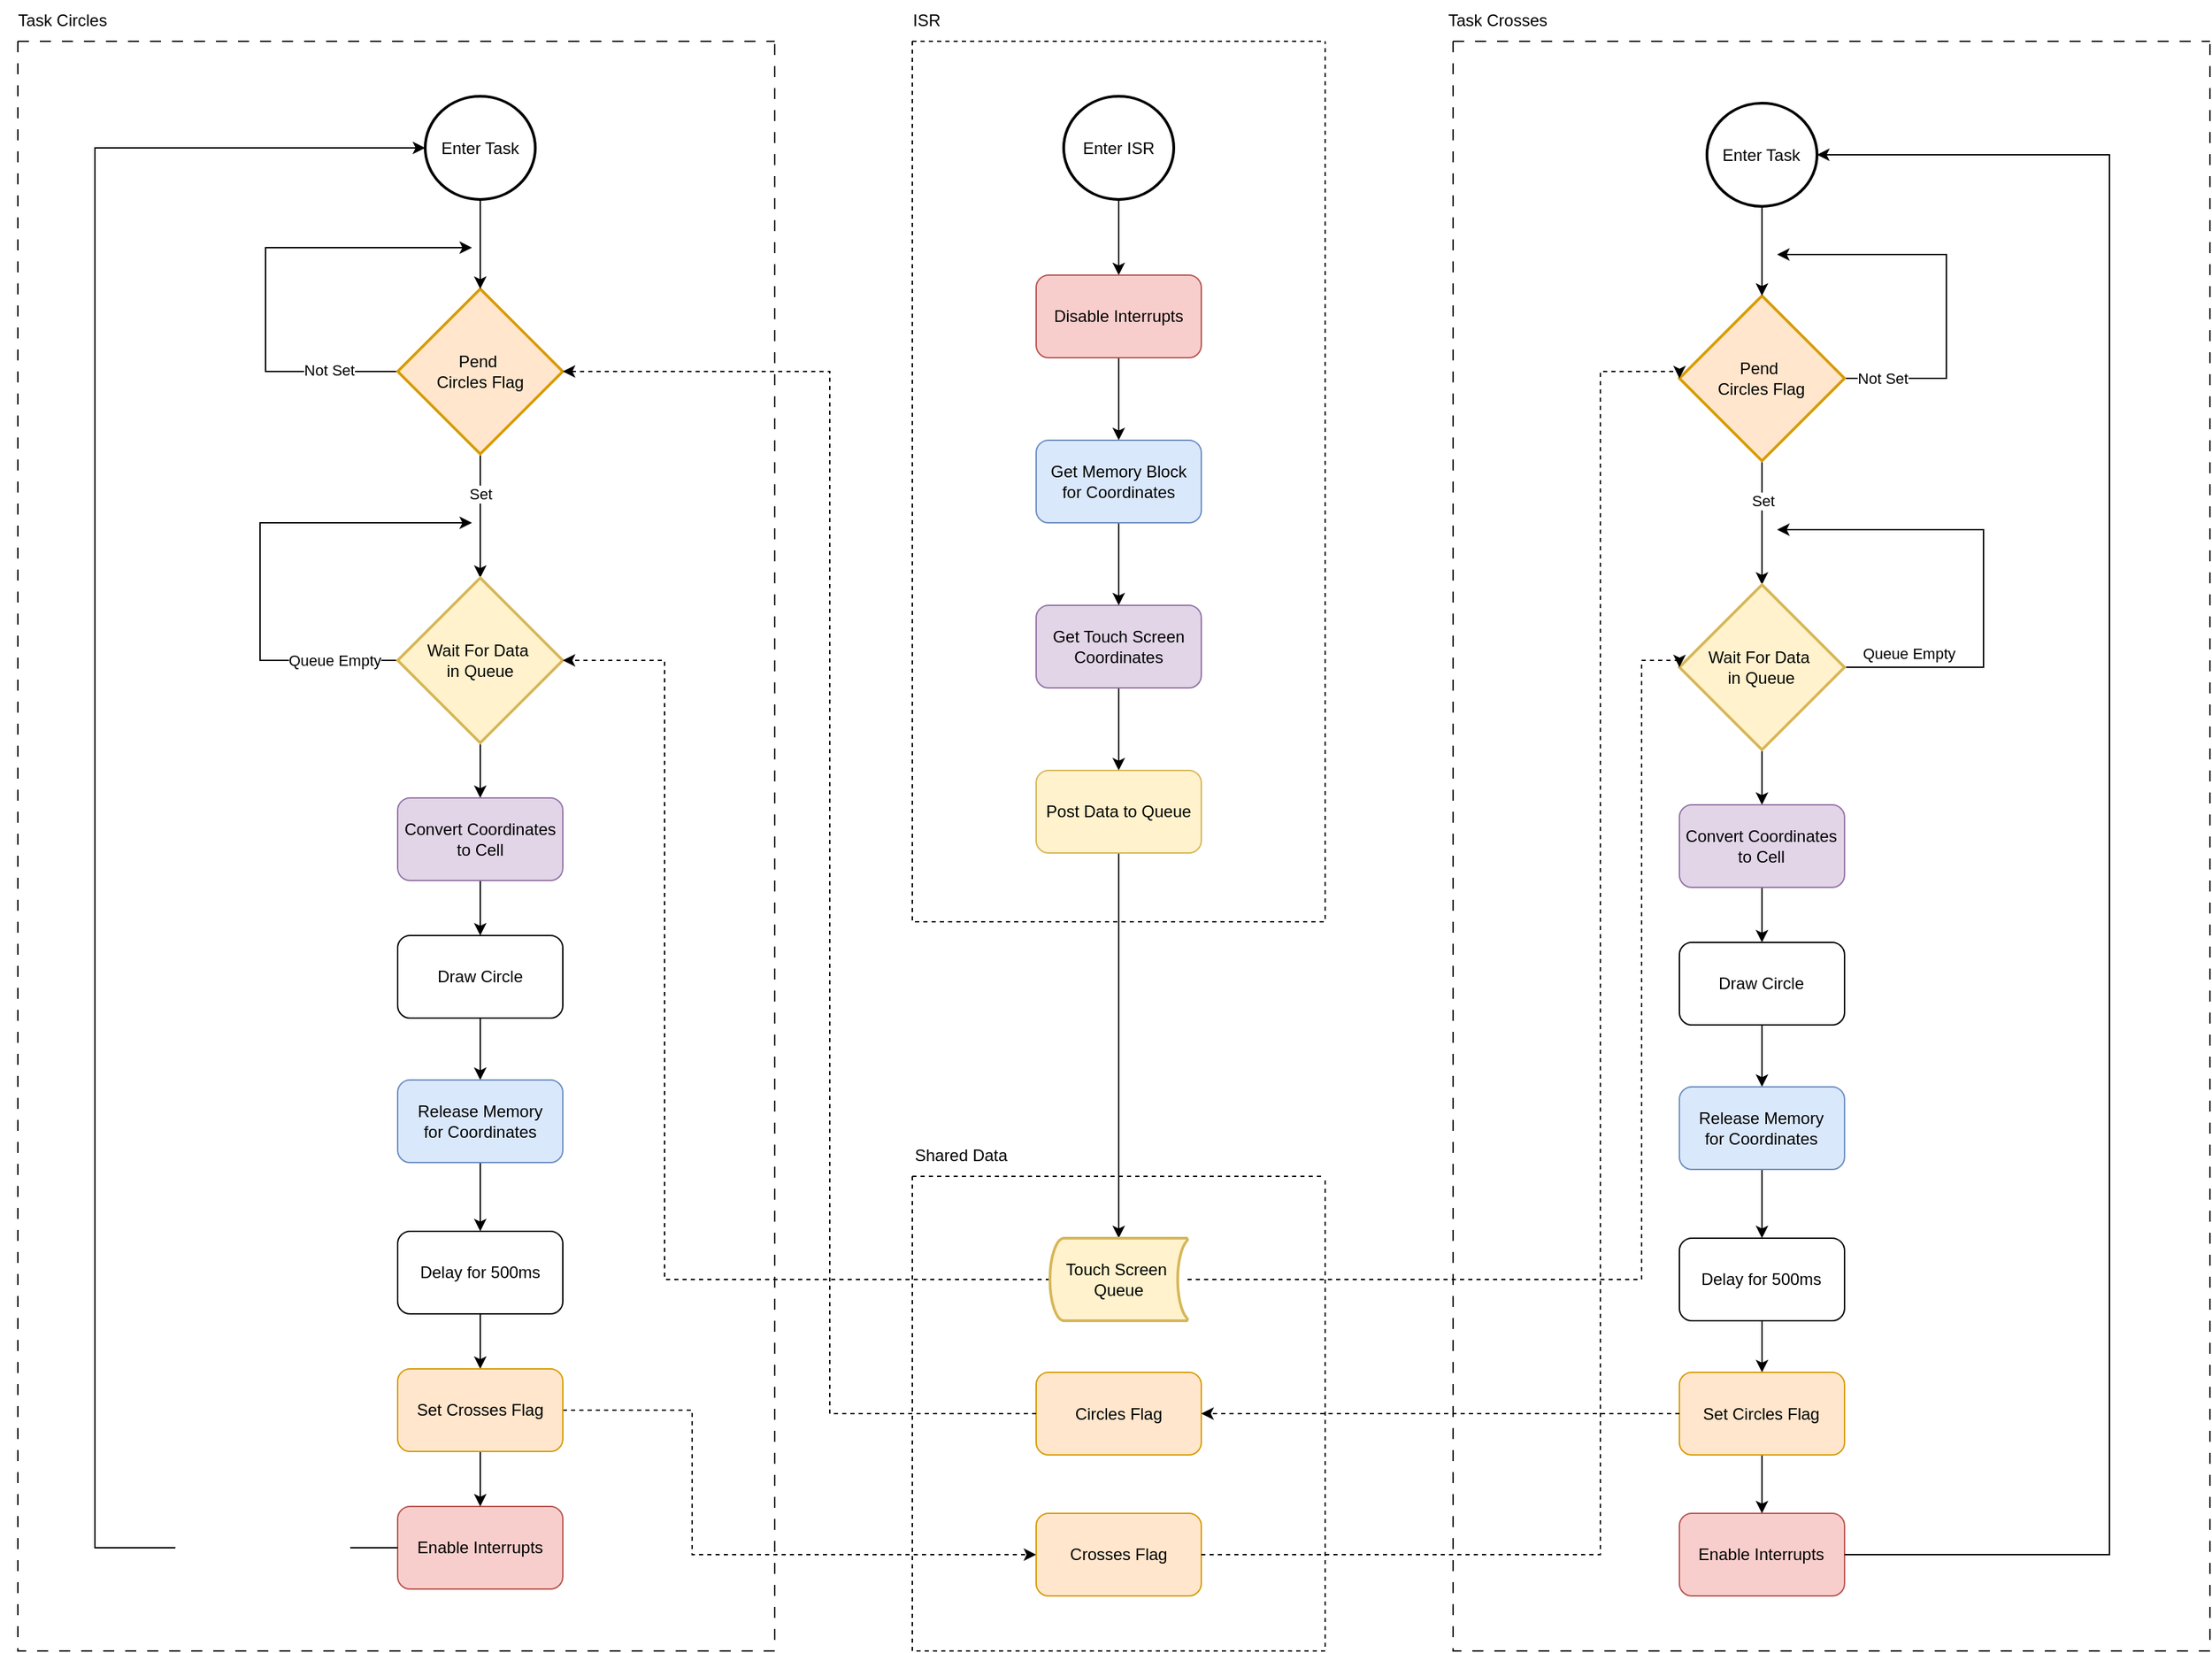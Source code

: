 <mxfile version="26.1.1">
  <diagram id="C5RBs43oDa-KdzZeNtuy" name="Page-1">
    <mxGraphModel dx="3033" dy="1209" grid="1" gridSize="10" guides="1" tooltips="1" connect="1" arrows="1" fold="1" page="1" pageScale="1" pageWidth="827" pageHeight="1169" math="0" shadow="0">
      <root>
        <mxCell id="WIyWlLk6GJQsqaUBKTNV-0" />
        <mxCell id="WIyWlLk6GJQsqaUBKTNV-1" parent="WIyWlLk6GJQsqaUBKTNV-0" />
        <mxCell id="mk76olG0EZ5WUn1r8iPk-16" style="edgeStyle=orthogonalEdgeStyle;rounded=0;orthogonalLoop=1;jettySize=auto;html=1;exitX=1;exitY=0.5;exitDx=0;exitDy=0;exitPerimeter=0;" edge="1" parent="WIyWlLk6GJQsqaUBKTNV-1">
          <mxGeometry relative="1" as="geometry">
            <mxPoint x="180" y="470" as="targetPoint" />
            <mxPoint x="240" y="560" as="sourcePoint" />
            <Array as="points">
              <mxPoint x="30" y="560" />
              <mxPoint x="30" y="470" />
            </Array>
          </mxGeometry>
        </mxCell>
        <mxCell id="mk76olG0EZ5WUn1r8iPk-17" value="Not Set" style="edgeLabel;html=1;align=center;verticalAlign=middle;resizable=0;points=[];" vertex="1" connectable="0" parent="mk76olG0EZ5WUn1r8iPk-16">
          <mxGeometry x="-0.817" relative="1" as="geometry">
            <mxPoint x="6" as="offset" />
          </mxGeometry>
        </mxCell>
        <mxCell id="mk76olG0EZ5WUn1r8iPk-91" value="Not Set" style="edgeLabel;html=1;align=center;verticalAlign=middle;resizable=0;points=[];" vertex="1" connectable="0" parent="mk76olG0EZ5WUn1r8iPk-16">
          <mxGeometry x="-0.269" y="-1" relative="1" as="geometry">
            <mxPoint as="offset" />
          </mxGeometry>
        </mxCell>
        <mxCell id="mk76olG0EZ5WUn1r8iPk-21" value="" style="edgeStyle=orthogonalEdgeStyle;rounded=0;orthogonalLoop=1;jettySize=auto;html=1;" edge="1" parent="WIyWlLk6GJQsqaUBKTNV-1" source="mk76olG0EZ5WUn1r8iPk-12" target="mk76olG0EZ5WUn1r8iPk-20">
          <mxGeometry relative="1" as="geometry" />
        </mxCell>
        <mxCell id="mk76olG0EZ5WUn1r8iPk-38" value="Set" style="edgeLabel;html=1;align=center;verticalAlign=middle;resizable=0;points=[];" vertex="1" connectable="0" parent="mk76olG0EZ5WUn1r8iPk-21">
          <mxGeometry x="-0.37" y="3" relative="1" as="geometry">
            <mxPoint x="-3" as="offset" />
          </mxGeometry>
        </mxCell>
        <mxCell id="mk76olG0EZ5WUn1r8iPk-12" value="Pend&amp;nbsp;&lt;div&gt;Circles&amp;nbsp;&lt;span style=&quot;background-color: transparent; color: light-dark(rgb(0, 0, 0), rgb(255, 255, 255));&quot;&gt;Flag&lt;/span&gt;&lt;/div&gt;" style="strokeWidth=2;html=1;shape=mxgraph.flowchart.decision;whiteSpace=wrap;fillColor=#ffe6cc;strokeColor=#d79b00;" vertex="1" parent="WIyWlLk6GJQsqaUBKTNV-1">
          <mxGeometry x="126" y="500" width="120" height="120" as="geometry" />
        </mxCell>
        <mxCell id="mk76olG0EZ5WUn1r8iPk-15" value="" style="edgeStyle=orthogonalEdgeStyle;rounded=0;orthogonalLoop=1;jettySize=auto;html=1;" edge="1" parent="WIyWlLk6GJQsqaUBKTNV-1" source="mk76olG0EZ5WUn1r8iPk-13" target="mk76olG0EZ5WUn1r8iPk-12">
          <mxGeometry relative="1" as="geometry" />
        </mxCell>
        <mxCell id="mk76olG0EZ5WUn1r8iPk-13" value="Enter Task" style="strokeWidth=2;html=1;shape=mxgraph.flowchart.start_2;whiteSpace=wrap;" vertex="1" parent="WIyWlLk6GJQsqaUBKTNV-1">
          <mxGeometry x="146" y="360" width="80" height="75" as="geometry" />
        </mxCell>
        <mxCell id="mk76olG0EZ5WUn1r8iPk-36" style="edgeStyle=orthogonalEdgeStyle;rounded=0;orthogonalLoop=1;jettySize=auto;html=1;" edge="1" parent="WIyWlLk6GJQsqaUBKTNV-1" source="mk76olG0EZ5WUn1r8iPk-20">
          <mxGeometry relative="1" as="geometry">
            <mxPoint x="180" y="670" as="targetPoint" />
            <Array as="points">
              <mxPoint x="26" y="770" />
              <mxPoint x="26" y="670" />
            </Array>
          </mxGeometry>
        </mxCell>
        <mxCell id="mk76olG0EZ5WUn1r8iPk-37" value="Queue Empty" style="edgeLabel;html=1;align=center;verticalAlign=middle;resizable=0;points=[];" vertex="1" connectable="0" parent="mk76olG0EZ5WUn1r8iPk-36">
          <mxGeometry x="-0.737" y="5" relative="1" as="geometry">
            <mxPoint y="-5" as="offset" />
          </mxGeometry>
        </mxCell>
        <mxCell id="mk76olG0EZ5WUn1r8iPk-43" value="" style="edgeStyle=orthogonalEdgeStyle;rounded=0;orthogonalLoop=1;jettySize=auto;html=1;" edge="1" parent="WIyWlLk6GJQsqaUBKTNV-1" source="mk76olG0EZ5WUn1r8iPk-20" target="mk76olG0EZ5WUn1r8iPk-42">
          <mxGeometry relative="1" as="geometry" />
        </mxCell>
        <mxCell id="mk76olG0EZ5WUn1r8iPk-20" value="Wait For Data&amp;nbsp;&lt;div&gt;in Queue&lt;/div&gt;" style="strokeWidth=2;html=1;shape=mxgraph.flowchart.decision;whiteSpace=wrap;fillColor=#fff2cc;strokeColor=#d6b656;" vertex="1" parent="WIyWlLk6GJQsqaUBKTNV-1">
          <mxGeometry x="126" y="710" width="120" height="120" as="geometry" />
        </mxCell>
        <mxCell id="mk76olG0EZ5WUn1r8iPk-28" style="edgeStyle=orthogonalEdgeStyle;rounded=0;orthogonalLoop=1;jettySize=auto;html=1;" edge="1" parent="WIyWlLk6GJQsqaUBKTNV-1" source="mk76olG0EZ5WUn1r8iPk-24" target="mk76olG0EZ5WUn1r8iPk-27">
          <mxGeometry relative="1" as="geometry" />
        </mxCell>
        <mxCell id="mk76olG0EZ5WUn1r8iPk-24" value="Enter ISR" style="strokeWidth=2;html=1;shape=mxgraph.flowchart.start_2;whiteSpace=wrap;" vertex="1" parent="WIyWlLk6GJQsqaUBKTNV-1">
          <mxGeometry x="610" y="360" width="80" height="75" as="geometry" />
        </mxCell>
        <mxCell id="mk76olG0EZ5WUn1r8iPk-47" value="" style="edgeStyle=orthogonalEdgeStyle;rounded=0;orthogonalLoop=1;jettySize=auto;html=1;" edge="1" parent="WIyWlLk6GJQsqaUBKTNV-1" source="mk76olG0EZ5WUn1r8iPk-27" target="mk76olG0EZ5WUn1r8iPk-46">
          <mxGeometry relative="1" as="geometry" />
        </mxCell>
        <mxCell id="mk76olG0EZ5WUn1r8iPk-27" value="Disable Interrupts" style="rounded=1;whiteSpace=wrap;html=1;fillColor=#f8cecc;strokeColor=#b85450;" vertex="1" parent="WIyWlLk6GJQsqaUBKTNV-1">
          <mxGeometry x="590" y="490" width="120" height="60" as="geometry" />
        </mxCell>
        <mxCell id="mk76olG0EZ5WUn1r8iPk-32" value="" style="edgeStyle=orthogonalEdgeStyle;rounded=0;orthogonalLoop=1;jettySize=auto;html=1;" edge="1" parent="WIyWlLk6GJQsqaUBKTNV-1" source="mk76olG0EZ5WUn1r8iPk-29" target="mk76olG0EZ5WUn1r8iPk-30">
          <mxGeometry relative="1" as="geometry" />
        </mxCell>
        <mxCell id="mk76olG0EZ5WUn1r8iPk-29" value="Get Touch Screen&lt;div&gt;Coordinates&lt;/div&gt;" style="rounded=1;whiteSpace=wrap;html=1;fillColor=#e1d5e7;strokeColor=#9673a6;" vertex="1" parent="WIyWlLk6GJQsqaUBKTNV-1">
          <mxGeometry x="590" y="730" width="120" height="60" as="geometry" />
        </mxCell>
        <mxCell id="mk76olG0EZ5WUn1r8iPk-33" value="" style="edgeStyle=orthogonalEdgeStyle;rounded=0;orthogonalLoop=1;jettySize=auto;html=1;" edge="1" parent="WIyWlLk6GJQsqaUBKTNV-1" source="mk76olG0EZ5WUn1r8iPk-30" target="mk76olG0EZ5WUn1r8iPk-23">
          <mxGeometry relative="1" as="geometry" />
        </mxCell>
        <mxCell id="mk76olG0EZ5WUn1r8iPk-30" value="Post Data to Queue" style="rounded=1;whiteSpace=wrap;html=1;fillColor=#fff2cc;strokeColor=#d6b656;" vertex="1" parent="WIyWlLk6GJQsqaUBKTNV-1">
          <mxGeometry x="590" y="850" width="120" height="60" as="geometry" />
        </mxCell>
        <mxCell id="mk76olG0EZ5WUn1r8iPk-45" value="" style="edgeStyle=orthogonalEdgeStyle;rounded=0;orthogonalLoop=1;jettySize=auto;html=1;" edge="1" parent="WIyWlLk6GJQsqaUBKTNV-1" source="mk76olG0EZ5WUn1r8iPk-42" target="mk76olG0EZ5WUn1r8iPk-44">
          <mxGeometry relative="1" as="geometry" />
        </mxCell>
        <mxCell id="mk76olG0EZ5WUn1r8iPk-42" value="Convert Coordinates&lt;div&gt;to Cell&lt;/div&gt;" style="rounded=1;whiteSpace=wrap;html=1;fillColor=#e1d5e7;strokeColor=#9673a6;" vertex="1" parent="WIyWlLk6GJQsqaUBKTNV-1">
          <mxGeometry x="126" y="870" width="120" height="60" as="geometry" />
        </mxCell>
        <mxCell id="mk76olG0EZ5WUn1r8iPk-52" value="" style="edgeStyle=orthogonalEdgeStyle;rounded=0;orthogonalLoop=1;jettySize=auto;html=1;" edge="1" parent="WIyWlLk6GJQsqaUBKTNV-1" source="mk76olG0EZ5WUn1r8iPk-44" target="mk76olG0EZ5WUn1r8iPk-51">
          <mxGeometry relative="1" as="geometry" />
        </mxCell>
        <mxCell id="mk76olG0EZ5WUn1r8iPk-44" value="Draw Circle" style="rounded=1;whiteSpace=wrap;html=1;" vertex="1" parent="WIyWlLk6GJQsqaUBKTNV-1">
          <mxGeometry x="126" y="970" width="120" height="60" as="geometry" />
        </mxCell>
        <mxCell id="mk76olG0EZ5WUn1r8iPk-48" value="" style="edgeStyle=orthogonalEdgeStyle;rounded=0;orthogonalLoop=1;jettySize=auto;html=1;" edge="1" parent="WIyWlLk6GJQsqaUBKTNV-1" source="mk76olG0EZ5WUn1r8iPk-46" target="mk76olG0EZ5WUn1r8iPk-29">
          <mxGeometry relative="1" as="geometry" />
        </mxCell>
        <mxCell id="mk76olG0EZ5WUn1r8iPk-46" value="Get Memory Block&lt;div&gt;for Coordinates&lt;/div&gt;" style="rounded=1;whiteSpace=wrap;html=1;fillColor=#dae8fc;strokeColor=#6c8ebf;" vertex="1" parent="WIyWlLk6GJQsqaUBKTNV-1">
          <mxGeometry x="590" y="610" width="120" height="60" as="geometry" />
        </mxCell>
        <mxCell id="mk76olG0EZ5WUn1r8iPk-49" style="edgeStyle=orthogonalEdgeStyle;rounded=0;orthogonalLoop=1;jettySize=auto;html=1;entryX=1;entryY=0.5;entryDx=0;entryDy=0;entryPerimeter=0;dashed=1;" edge="1" parent="WIyWlLk6GJQsqaUBKTNV-1" source="mk76olG0EZ5WUn1r8iPk-23" target="mk76olG0EZ5WUn1r8iPk-20">
          <mxGeometry relative="1" as="geometry">
            <Array as="points">
              <mxPoint x="320" y="1220" />
              <mxPoint x="320" y="770" />
            </Array>
          </mxGeometry>
        </mxCell>
        <mxCell id="mk76olG0EZ5WUn1r8iPk-55" value="" style="edgeStyle=orthogonalEdgeStyle;rounded=0;orthogonalLoop=1;jettySize=auto;html=1;" edge="1" parent="WIyWlLk6GJQsqaUBKTNV-1" source="mk76olG0EZ5WUn1r8iPk-51" target="mk76olG0EZ5WUn1r8iPk-54">
          <mxGeometry relative="1" as="geometry" />
        </mxCell>
        <mxCell id="mk76olG0EZ5WUn1r8iPk-51" value="Release Memory&lt;div&gt;for Coordinates&lt;/div&gt;" style="rounded=1;whiteSpace=wrap;html=1;fillColor=#dae8fc;strokeColor=#6c8ebf;" vertex="1" parent="WIyWlLk6GJQsqaUBKTNV-1">
          <mxGeometry x="126" y="1075" width="120" height="60" as="geometry" />
        </mxCell>
        <mxCell id="mk76olG0EZ5WUn1r8iPk-59" value="" style="edgeStyle=orthogonalEdgeStyle;rounded=0;orthogonalLoop=1;jettySize=auto;html=1;" edge="1" parent="WIyWlLk6GJQsqaUBKTNV-1" source="mk76olG0EZ5WUn1r8iPk-54" target="mk76olG0EZ5WUn1r8iPk-57">
          <mxGeometry relative="1" as="geometry" />
        </mxCell>
        <mxCell id="mk76olG0EZ5WUn1r8iPk-54" value="Delay for 500ms" style="rounded=1;whiteSpace=wrap;html=1;" vertex="1" parent="WIyWlLk6GJQsqaUBKTNV-1">
          <mxGeometry x="126" y="1185" width="120" height="60" as="geometry" />
        </mxCell>
        <mxCell id="mk76olG0EZ5WUn1r8iPk-56" value="Enable Interrupts" style="rounded=1;whiteSpace=wrap;html=1;fillColor=#f8cecc;strokeColor=#b85450;" vertex="1" parent="WIyWlLk6GJQsqaUBKTNV-1">
          <mxGeometry x="126" y="1385" width="120" height="60" as="geometry" />
        </mxCell>
        <mxCell id="mk76olG0EZ5WUn1r8iPk-58" value="" style="edgeStyle=orthogonalEdgeStyle;rounded=0;orthogonalLoop=1;jettySize=auto;html=1;" edge="1" parent="WIyWlLk6GJQsqaUBKTNV-1" source="mk76olG0EZ5WUn1r8iPk-57" target="mk76olG0EZ5WUn1r8iPk-56">
          <mxGeometry relative="1" as="geometry" />
        </mxCell>
        <mxCell id="mk76olG0EZ5WUn1r8iPk-108" style="edgeStyle=orthogonalEdgeStyle;rounded=0;orthogonalLoop=1;jettySize=auto;html=1;entryX=0;entryY=0.5;entryDx=0;entryDy=0;dashed=1;" edge="1" parent="WIyWlLk6GJQsqaUBKTNV-1" source="mk76olG0EZ5WUn1r8iPk-57" target="mk76olG0EZ5WUn1r8iPk-94">
          <mxGeometry relative="1" as="geometry">
            <Array as="points">
              <mxPoint x="340" y="1315" />
              <mxPoint x="340" y="1420" />
            </Array>
          </mxGeometry>
        </mxCell>
        <mxCell id="mk76olG0EZ5WUn1r8iPk-57" value="Set Crosses Flag" style="rounded=1;whiteSpace=wrap;html=1;fillColor=#ffe6cc;strokeColor=#d79b00;" vertex="1" parent="WIyWlLk6GJQsqaUBKTNV-1">
          <mxGeometry x="126" y="1285" width="120" height="60" as="geometry" />
        </mxCell>
        <mxCell id="mk76olG0EZ5WUn1r8iPk-60" style="edgeStyle=orthogonalEdgeStyle;rounded=0;orthogonalLoop=1;jettySize=auto;html=1;entryX=0;entryY=0.5;entryDx=0;entryDy=0;entryPerimeter=0;" edge="1" parent="WIyWlLk6GJQsqaUBKTNV-1" source="mk76olG0EZ5WUn1r8iPk-56" target="mk76olG0EZ5WUn1r8iPk-13">
          <mxGeometry relative="1" as="geometry">
            <Array as="points">
              <mxPoint x="-94" y="1415" />
              <mxPoint x="-94" y="398" />
            </Array>
          </mxGeometry>
        </mxCell>
        <mxCell id="mk76olG0EZ5WUn1r8iPk-61" value="" style="swimlane;startSize=0;fillStyle=dots;dashed=1;dashPattern=8 8;" vertex="1" parent="WIyWlLk6GJQsqaUBKTNV-1">
          <mxGeometry x="-150" y="320" width="550" height="1170" as="geometry" />
        </mxCell>
        <mxCell id="mk76olG0EZ5WUn1r8iPk-62" value="Task Circles" style="text;html=1;align=center;verticalAlign=middle;resizable=0;points=[];autosize=1;strokeColor=none;fillColor=none;" vertex="1" parent="WIyWlLk6GJQsqaUBKTNV-1">
          <mxGeometry x="-163" y="290" width="90" height="30" as="geometry" />
        </mxCell>
        <mxCell id="mk76olG0EZ5WUn1r8iPk-64" value="" style="swimlane;startSize=0;dashed=1;" vertex="1" parent="WIyWlLk6GJQsqaUBKTNV-1">
          <mxGeometry x="500" y="320" width="300" height="640" as="geometry" />
        </mxCell>
        <mxCell id="mk76olG0EZ5WUn1r8iPk-65" value="ISR" style="text;html=1;align=center;verticalAlign=middle;resizable=0;points=[];autosize=1;strokeColor=none;fillColor=none;" vertex="1" parent="WIyWlLk6GJQsqaUBKTNV-1">
          <mxGeometry x="490" y="290" width="40" height="30" as="geometry" />
        </mxCell>
        <mxCell id="mk76olG0EZ5WUn1r8iPk-89" value="" style="swimlane;startSize=0;fillStyle=dots;dashed=1;dashPattern=8 8;" vertex="1" parent="WIyWlLk6GJQsqaUBKTNV-1">
          <mxGeometry x="893" y="320" width="550" height="1170" as="geometry" />
        </mxCell>
        <mxCell id="mk76olG0EZ5WUn1r8iPk-66" style="edgeStyle=orthogonalEdgeStyle;rounded=0;orthogonalLoop=1;jettySize=auto;html=1;exitX=1;exitY=0.5;exitDx=0;exitDy=0;exitPerimeter=0;" edge="1" parent="mk76olG0EZ5WUn1r8iPk-89">
          <mxGeometry relative="1" as="geometry">
            <mxPoint x="235.46" y="155" as="targetPoint" />
            <mxPoint x="278.46" y="245" as="sourcePoint" />
            <Array as="points">
              <mxPoint x="358.46" y="245" />
              <mxPoint x="358.46" y="155" />
            </Array>
          </mxGeometry>
        </mxCell>
        <mxCell id="mk76olG0EZ5WUn1r8iPk-67" value="Not Set" style="edgeLabel;html=1;align=center;verticalAlign=middle;resizable=0;points=[];" vertex="1" connectable="0" parent="mk76olG0EZ5WUn1r8iPk-66">
          <mxGeometry x="-0.817" relative="1" as="geometry">
            <mxPoint x="6" as="offset" />
          </mxGeometry>
        </mxCell>
        <mxCell id="mk76olG0EZ5WUn1r8iPk-68" value="" style="edgeStyle=orthogonalEdgeStyle;rounded=0;orthogonalLoop=1;jettySize=auto;html=1;" edge="1" parent="mk76olG0EZ5WUn1r8iPk-89" source="mk76olG0EZ5WUn1r8iPk-70" target="mk76olG0EZ5WUn1r8iPk-76">
          <mxGeometry relative="1" as="geometry" />
        </mxCell>
        <mxCell id="mk76olG0EZ5WUn1r8iPk-69" value="Set" style="edgeLabel;html=1;align=center;verticalAlign=middle;resizable=0;points=[];" vertex="1" connectable="0" parent="mk76olG0EZ5WUn1r8iPk-68">
          <mxGeometry x="-0.37" y="3" relative="1" as="geometry">
            <mxPoint x="-3" as="offset" />
          </mxGeometry>
        </mxCell>
        <mxCell id="mk76olG0EZ5WUn1r8iPk-70" value="Pend&amp;nbsp;&lt;div&gt;Circles&amp;nbsp;&lt;span style=&quot;background-color: transparent; color: light-dark(rgb(0, 0, 0), rgb(255, 255, 255));&quot;&gt;Flag&lt;/span&gt;&lt;/div&gt;" style="strokeWidth=2;html=1;shape=mxgraph.flowchart.decision;whiteSpace=wrap;fillColor=#ffe6cc;strokeColor=#d79b00;" vertex="1" parent="mk76olG0EZ5WUn1r8iPk-89">
          <mxGeometry x="164.46" y="185" width="120" height="120" as="geometry" />
        </mxCell>
        <mxCell id="mk76olG0EZ5WUn1r8iPk-71" value="" style="edgeStyle=orthogonalEdgeStyle;rounded=0;orthogonalLoop=1;jettySize=auto;html=1;" edge="1" parent="mk76olG0EZ5WUn1r8iPk-89" source="mk76olG0EZ5WUn1r8iPk-72" target="mk76olG0EZ5WUn1r8iPk-70">
          <mxGeometry relative="1" as="geometry" />
        </mxCell>
        <mxCell id="mk76olG0EZ5WUn1r8iPk-72" value="Enter Task" style="strokeWidth=2;html=1;shape=mxgraph.flowchart.start_2;whiteSpace=wrap;" vertex="1" parent="mk76olG0EZ5WUn1r8iPk-89">
          <mxGeometry x="184.46" y="45" width="80" height="75" as="geometry" />
        </mxCell>
        <mxCell id="mk76olG0EZ5WUn1r8iPk-73" style="edgeStyle=orthogonalEdgeStyle;rounded=0;orthogonalLoop=1;jettySize=auto;html=1;" edge="1" parent="mk76olG0EZ5WUn1r8iPk-89" source="mk76olG0EZ5WUn1r8iPk-76">
          <mxGeometry relative="1" as="geometry">
            <mxPoint x="235.46" y="355" as="targetPoint" />
            <Array as="points">
              <mxPoint x="385.46" y="455" />
              <mxPoint x="385.46" y="355" />
            </Array>
          </mxGeometry>
        </mxCell>
        <mxCell id="mk76olG0EZ5WUn1r8iPk-74" value="Queue Empty" style="edgeLabel;html=1;align=center;verticalAlign=middle;resizable=0;points=[];" vertex="1" connectable="0" parent="mk76olG0EZ5WUn1r8iPk-73">
          <mxGeometry x="-0.737" y="5" relative="1" as="geometry">
            <mxPoint y="-5" as="offset" />
          </mxGeometry>
        </mxCell>
        <mxCell id="mk76olG0EZ5WUn1r8iPk-75" value="" style="edgeStyle=orthogonalEdgeStyle;rounded=0;orthogonalLoop=1;jettySize=auto;html=1;" edge="1" parent="mk76olG0EZ5WUn1r8iPk-89" source="mk76olG0EZ5WUn1r8iPk-76" target="mk76olG0EZ5WUn1r8iPk-78">
          <mxGeometry relative="1" as="geometry" />
        </mxCell>
        <mxCell id="mk76olG0EZ5WUn1r8iPk-76" value="Wait For Data&amp;nbsp;&lt;div&gt;in Queue&lt;/div&gt;" style="strokeWidth=2;html=1;shape=mxgraph.flowchart.decision;whiteSpace=wrap;fillColor=#fff2cc;strokeColor=#d6b656;" vertex="1" parent="mk76olG0EZ5WUn1r8iPk-89">
          <mxGeometry x="164.46" y="395" width="120" height="120" as="geometry" />
        </mxCell>
        <mxCell id="mk76olG0EZ5WUn1r8iPk-77" value="" style="edgeStyle=orthogonalEdgeStyle;rounded=0;orthogonalLoop=1;jettySize=auto;html=1;" edge="1" parent="mk76olG0EZ5WUn1r8iPk-89" source="mk76olG0EZ5WUn1r8iPk-78" target="mk76olG0EZ5WUn1r8iPk-80">
          <mxGeometry relative="1" as="geometry" />
        </mxCell>
        <mxCell id="mk76olG0EZ5WUn1r8iPk-78" value="Convert Coordinates&lt;div&gt;to Cell&lt;/div&gt;" style="rounded=1;whiteSpace=wrap;html=1;fillColor=#e1d5e7;strokeColor=#9673a6;" vertex="1" parent="mk76olG0EZ5WUn1r8iPk-89">
          <mxGeometry x="164.46" y="555" width="120" height="60" as="geometry" />
        </mxCell>
        <mxCell id="mk76olG0EZ5WUn1r8iPk-79" value="" style="edgeStyle=orthogonalEdgeStyle;rounded=0;orthogonalLoop=1;jettySize=auto;html=1;" edge="1" parent="mk76olG0EZ5WUn1r8iPk-89" source="mk76olG0EZ5WUn1r8iPk-80" target="mk76olG0EZ5WUn1r8iPk-82">
          <mxGeometry relative="1" as="geometry" />
        </mxCell>
        <mxCell id="mk76olG0EZ5WUn1r8iPk-80" value="Draw Circle" style="rounded=1;whiteSpace=wrap;html=1;" vertex="1" parent="mk76olG0EZ5WUn1r8iPk-89">
          <mxGeometry x="164.46" y="655" width="120" height="60" as="geometry" />
        </mxCell>
        <mxCell id="mk76olG0EZ5WUn1r8iPk-81" value="" style="edgeStyle=orthogonalEdgeStyle;rounded=0;orthogonalLoop=1;jettySize=auto;html=1;" edge="1" parent="mk76olG0EZ5WUn1r8iPk-89" source="mk76olG0EZ5WUn1r8iPk-82" target="mk76olG0EZ5WUn1r8iPk-84">
          <mxGeometry relative="1" as="geometry" />
        </mxCell>
        <mxCell id="mk76olG0EZ5WUn1r8iPk-82" value="Release Memory&lt;div&gt;for Coordinates&lt;/div&gt;" style="rounded=1;whiteSpace=wrap;html=1;fillColor=#dae8fc;strokeColor=#6c8ebf;" vertex="1" parent="mk76olG0EZ5WUn1r8iPk-89">
          <mxGeometry x="164.46" y="760" width="120" height="60" as="geometry" />
        </mxCell>
        <mxCell id="mk76olG0EZ5WUn1r8iPk-83" value="" style="edgeStyle=orthogonalEdgeStyle;rounded=0;orthogonalLoop=1;jettySize=auto;html=1;" edge="1" parent="mk76olG0EZ5WUn1r8iPk-89" source="mk76olG0EZ5WUn1r8iPk-84" target="mk76olG0EZ5WUn1r8iPk-87">
          <mxGeometry relative="1" as="geometry" />
        </mxCell>
        <mxCell id="mk76olG0EZ5WUn1r8iPk-84" value="Delay for 500ms" style="rounded=1;whiteSpace=wrap;html=1;" vertex="1" parent="mk76olG0EZ5WUn1r8iPk-89">
          <mxGeometry x="164.46" y="870" width="120" height="60" as="geometry" />
        </mxCell>
        <mxCell id="mk76olG0EZ5WUn1r8iPk-85" value="Enable Interrupts" style="rounded=1;whiteSpace=wrap;html=1;fillColor=#f8cecc;strokeColor=#b85450;" vertex="1" parent="mk76olG0EZ5WUn1r8iPk-89">
          <mxGeometry x="164.46" y="1070" width="120" height="60" as="geometry" />
        </mxCell>
        <mxCell id="mk76olG0EZ5WUn1r8iPk-86" value="" style="edgeStyle=orthogonalEdgeStyle;rounded=0;orthogonalLoop=1;jettySize=auto;html=1;" edge="1" parent="mk76olG0EZ5WUn1r8iPk-89" source="mk76olG0EZ5WUn1r8iPk-87" target="mk76olG0EZ5WUn1r8iPk-85">
          <mxGeometry relative="1" as="geometry" />
        </mxCell>
        <mxCell id="mk76olG0EZ5WUn1r8iPk-87" value="Set Circles Flag" style="rounded=1;whiteSpace=wrap;html=1;fillColor=#ffe6cc;strokeColor=#d79b00;" vertex="1" parent="mk76olG0EZ5WUn1r8iPk-89">
          <mxGeometry x="164.46" y="967.5" width="120" height="60" as="geometry" />
        </mxCell>
        <mxCell id="mk76olG0EZ5WUn1r8iPk-107" style="edgeStyle=orthogonalEdgeStyle;rounded=0;orthogonalLoop=1;jettySize=auto;html=1;entryX=1;entryY=0.5;entryDx=0;entryDy=0;entryPerimeter=0;" edge="1" parent="mk76olG0EZ5WUn1r8iPk-89" source="mk76olG0EZ5WUn1r8iPk-85" target="mk76olG0EZ5WUn1r8iPk-72">
          <mxGeometry relative="1" as="geometry">
            <Array as="points">
              <mxPoint x="477" y="1100" />
              <mxPoint x="477" y="83" />
            </Array>
          </mxGeometry>
        </mxCell>
        <mxCell id="mk76olG0EZ5WUn1r8iPk-90" value="Task Crosses" style="text;html=1;align=center;verticalAlign=middle;resizable=0;points=[];autosize=1;strokeColor=none;fillColor=none;" vertex="1" parent="WIyWlLk6GJQsqaUBKTNV-1">
          <mxGeometry x="875" y="290" width="100" height="30" as="geometry" />
        </mxCell>
        <mxCell id="mk76olG0EZ5WUn1r8iPk-92" style="edgeStyle=orthogonalEdgeStyle;rounded=0;orthogonalLoop=1;jettySize=auto;html=1;entryX=0;entryY=0.5;entryDx=0;entryDy=0;entryPerimeter=0;dashed=1;" edge="1" parent="WIyWlLk6GJQsqaUBKTNV-1" source="mk76olG0EZ5WUn1r8iPk-23" target="mk76olG0EZ5WUn1r8iPk-76">
          <mxGeometry relative="1" as="geometry">
            <Array as="points">
              <mxPoint x="1030" y="1220" />
              <mxPoint x="1030" y="770" />
            </Array>
          </mxGeometry>
        </mxCell>
        <mxCell id="mk76olG0EZ5WUn1r8iPk-96" value="" style="swimlane;startSize=0;dashed=1;" vertex="1" parent="WIyWlLk6GJQsqaUBKTNV-1">
          <mxGeometry x="500" y="1145" width="300" height="345" as="geometry" />
        </mxCell>
        <mxCell id="mk76olG0EZ5WUn1r8iPk-94" value="Crosses Flag" style="rounded=1;whiteSpace=wrap;html=1;fillColor=#ffe6cc;strokeColor=#d79b00;" vertex="1" parent="mk76olG0EZ5WUn1r8iPk-96">
          <mxGeometry x="90" y="245" width="120" height="60" as="geometry" />
        </mxCell>
        <mxCell id="mk76olG0EZ5WUn1r8iPk-93" value="Circles Flag" style="rounded=1;whiteSpace=wrap;html=1;fillColor=#ffe6cc;strokeColor=#d79b00;" vertex="1" parent="mk76olG0EZ5WUn1r8iPk-96">
          <mxGeometry x="90" y="142.5" width="120" height="60" as="geometry" />
        </mxCell>
        <mxCell id="mk76olG0EZ5WUn1r8iPk-23" value="Touch Screen&amp;nbsp;&lt;div&gt;Queue&lt;/div&gt;" style="strokeWidth=2;html=1;shape=mxgraph.flowchart.stored_data;whiteSpace=wrap;fillColor=#fff2cc;strokeColor=#d6b656;" vertex="1" parent="mk76olG0EZ5WUn1r8iPk-96">
          <mxGeometry x="100" y="45" width="100" height="60" as="geometry" />
        </mxCell>
        <mxCell id="mk76olG0EZ5WUn1r8iPk-100" value="Shared Data" style="text;html=1;align=center;verticalAlign=middle;resizable=0;points=[];autosize=1;strokeColor=none;fillColor=none;" vertex="1" parent="WIyWlLk6GJQsqaUBKTNV-1">
          <mxGeometry x="490" y="1115" width="90" height="30" as="geometry" />
        </mxCell>
        <mxCell id="mk76olG0EZ5WUn1r8iPk-104" style="edgeStyle=orthogonalEdgeStyle;rounded=0;orthogonalLoop=1;jettySize=auto;html=1;dashed=1;" edge="1" parent="WIyWlLk6GJQsqaUBKTNV-1" source="mk76olG0EZ5WUn1r8iPk-87" target="mk76olG0EZ5WUn1r8iPk-93">
          <mxGeometry relative="1" as="geometry">
            <Array as="points">
              <mxPoint x="870" y="1318" />
              <mxPoint x="870" y="1318" />
            </Array>
          </mxGeometry>
        </mxCell>
        <mxCell id="mk76olG0EZ5WUn1r8iPk-106" style="edgeStyle=orthogonalEdgeStyle;rounded=0;orthogonalLoop=1;jettySize=auto;html=1;entryX=0;entryY=0.5;entryDx=0;entryDy=0;entryPerimeter=0;dashed=1;" edge="1" parent="WIyWlLk6GJQsqaUBKTNV-1" source="mk76olG0EZ5WUn1r8iPk-94" target="mk76olG0EZ5WUn1r8iPk-70">
          <mxGeometry relative="1" as="geometry">
            <Array as="points">
              <mxPoint x="1000" y="1420" />
              <mxPoint x="1000" y="560" />
            </Array>
          </mxGeometry>
        </mxCell>
        <mxCell id="mk76olG0EZ5WUn1r8iPk-109" style="edgeStyle=orthogonalEdgeStyle;rounded=0;orthogonalLoop=1;jettySize=auto;html=1;entryX=1;entryY=0.5;entryDx=0;entryDy=0;entryPerimeter=0;dashed=1;" edge="1" parent="WIyWlLk6GJQsqaUBKTNV-1" source="mk76olG0EZ5WUn1r8iPk-93" target="mk76olG0EZ5WUn1r8iPk-12">
          <mxGeometry relative="1" as="geometry">
            <Array as="points">
              <mxPoint x="440" y="1317" />
              <mxPoint x="440" y="560" />
            </Array>
          </mxGeometry>
        </mxCell>
      </root>
    </mxGraphModel>
  </diagram>
</mxfile>
